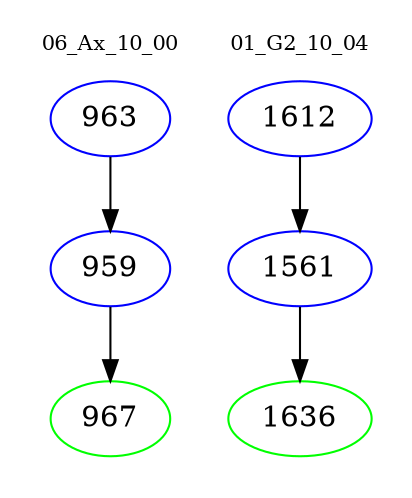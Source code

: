 digraph{
subgraph cluster_0 {
color = white
label = "06_Ax_10_00";
fontsize=10;
T0_963 [label="963", color="blue"]
T0_963 -> T0_959 [color="black"]
T0_959 [label="959", color="blue"]
T0_959 -> T0_967 [color="black"]
T0_967 [label="967", color="green"]
}
subgraph cluster_1 {
color = white
label = "01_G2_10_04";
fontsize=10;
T1_1612 [label="1612", color="blue"]
T1_1612 -> T1_1561 [color="black"]
T1_1561 [label="1561", color="blue"]
T1_1561 -> T1_1636 [color="black"]
T1_1636 [label="1636", color="green"]
}
}
